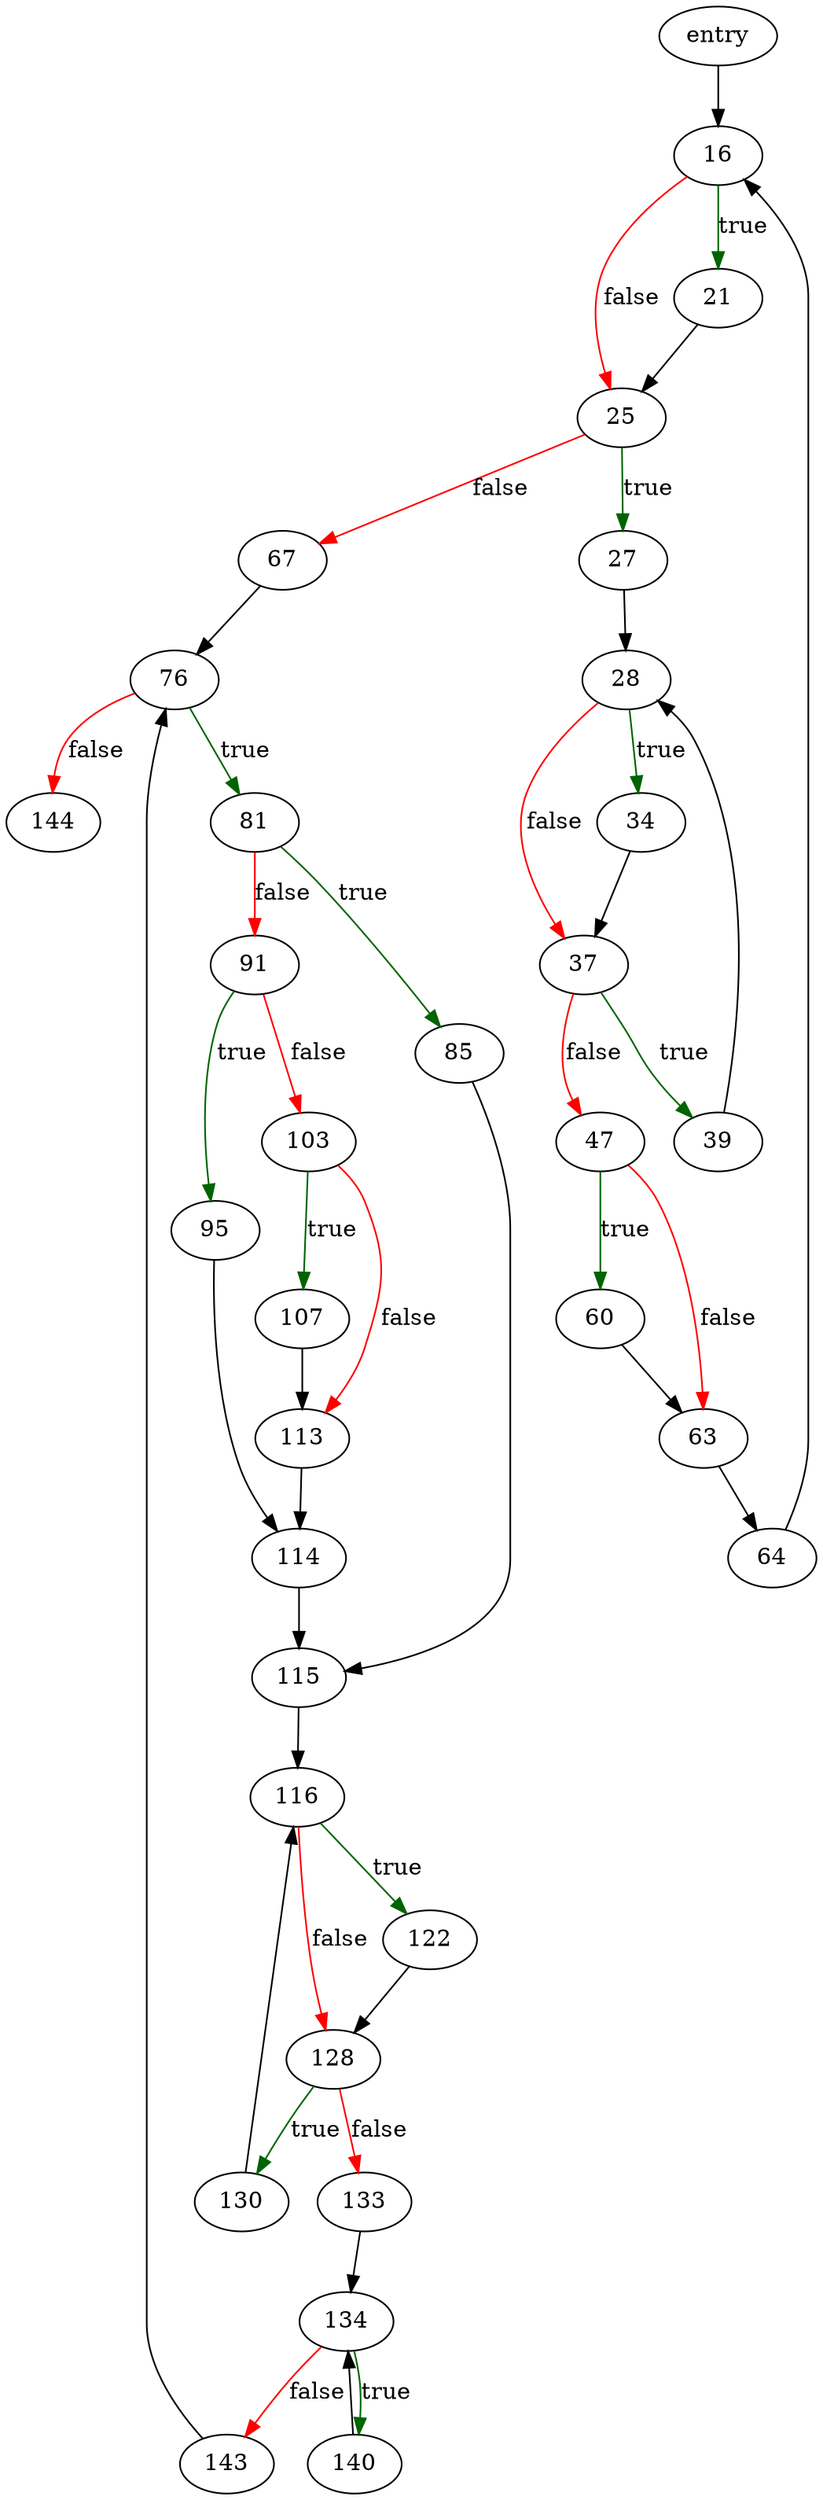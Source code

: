 digraph "decodeIntArray" {
	// Node definitions.
	5 [label=entry];
	16;
	21;
	25;
	27;
	28;
	34;
	37;
	39;
	47;
	60;
	63;
	64;
	67;
	76;
	81;
	85;
	91;
	95;
	103;
	107;
	113;
	114;
	115;
	116;
	122;
	128;
	130;
	133;
	134;
	140;
	143;
	144;

	// Edge definitions.
	5 -> 16;
	16 -> 21 [
		color=darkgreen
		label=true
	];
	16 -> 25 [
		color=red
		label=false
	];
	21 -> 25;
	25 -> 27 [
		color=darkgreen
		label=true
	];
	25 -> 67 [
		color=red
		label=false
	];
	27 -> 28;
	28 -> 34 [
		color=darkgreen
		label=true
	];
	28 -> 37 [
		color=red
		label=false
	];
	34 -> 37;
	37 -> 39 [
		color=darkgreen
		label=true
	];
	37 -> 47 [
		color=red
		label=false
	];
	39 -> 28;
	47 -> 60 [
		color=darkgreen
		label=true
	];
	47 -> 63 [
		color=red
		label=false
	];
	60 -> 63;
	63 -> 64;
	64 -> 16;
	67 -> 76;
	76 -> 81 [
		color=darkgreen
		label=true
	];
	76 -> 144 [
		color=red
		label=false
	];
	81 -> 85 [
		color=darkgreen
		label=true
	];
	81 -> 91 [
		color=red
		label=false
	];
	85 -> 115;
	91 -> 95 [
		color=darkgreen
		label=true
	];
	91 -> 103 [
		color=red
		label=false
	];
	95 -> 114;
	103 -> 107 [
		color=darkgreen
		label=true
	];
	103 -> 113 [
		color=red
		label=false
	];
	107 -> 113;
	113 -> 114;
	114 -> 115;
	115 -> 116;
	116 -> 122 [
		color=darkgreen
		label=true
	];
	116 -> 128 [
		color=red
		label=false
	];
	122 -> 128;
	128 -> 130 [
		color=darkgreen
		label=true
	];
	128 -> 133 [
		color=red
		label=false
	];
	130 -> 116;
	133 -> 134;
	134 -> 140 [
		color=darkgreen
		label=true
	];
	134 -> 143 [
		color=red
		label=false
	];
	140 -> 134;
	143 -> 76;
}